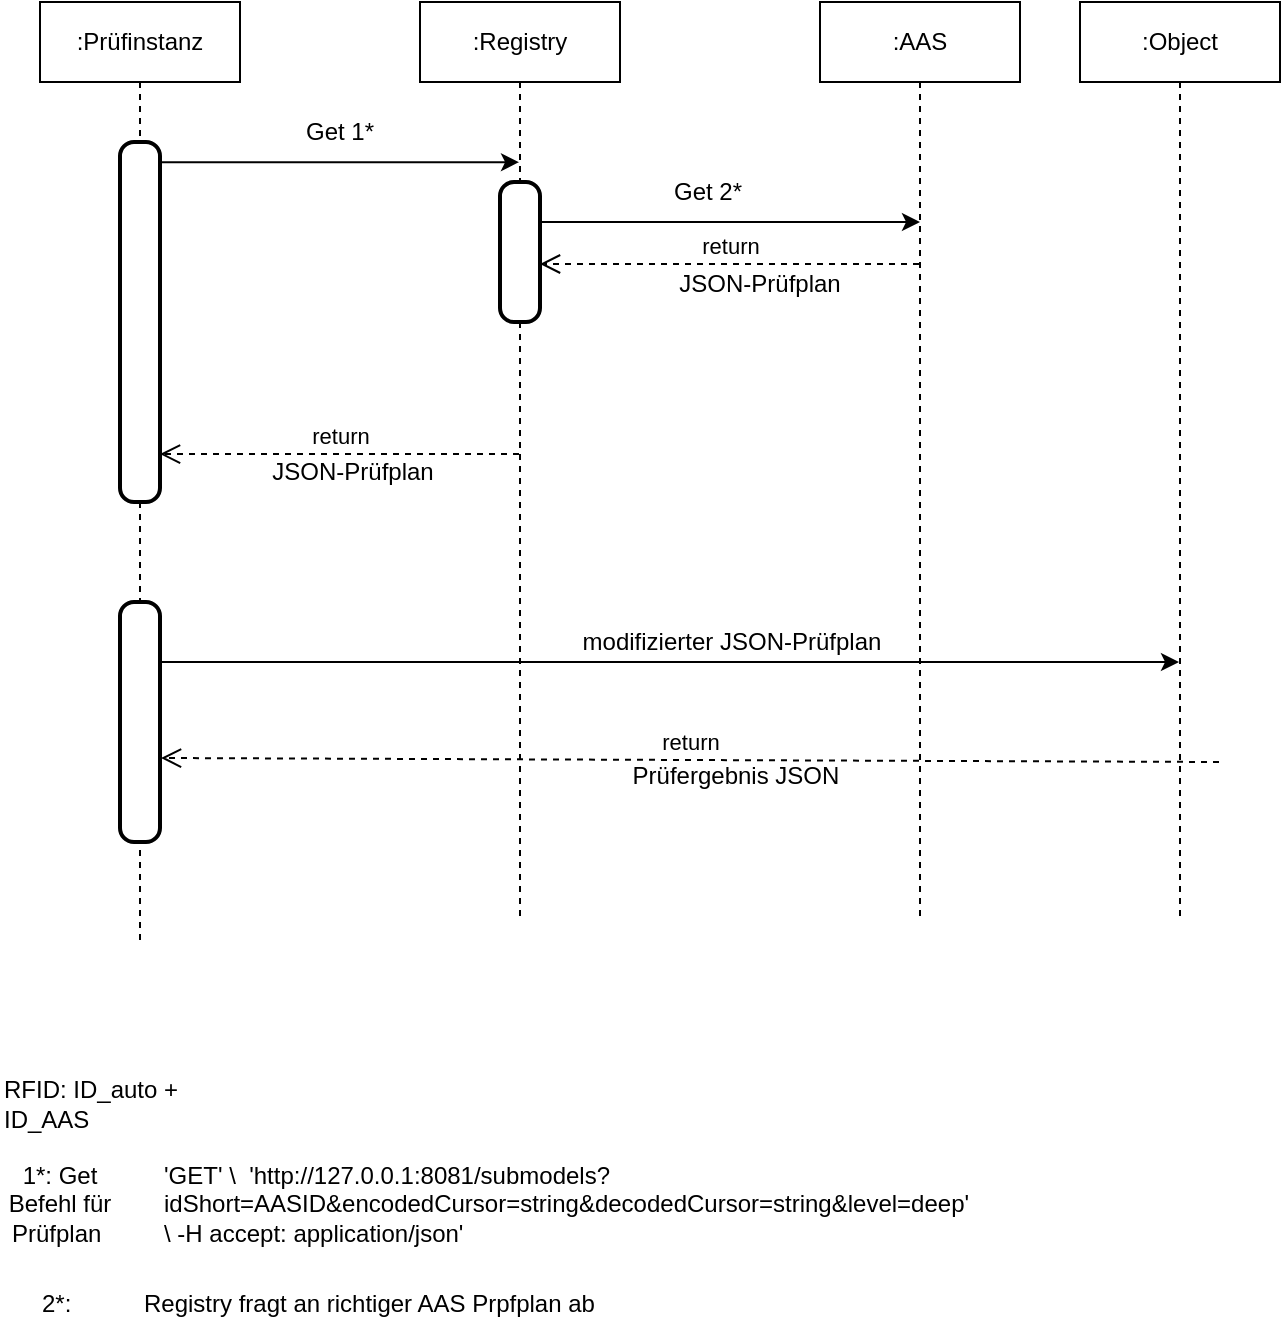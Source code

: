 <mxfile version="24.2.8" type="device">
  <diagram name="Seite-1" id="_n6qNZYTXdVHBTKg2dZ6">
    <mxGraphModel dx="834" dy="617" grid="1" gridSize="10" guides="1" tooltips="1" connect="1" arrows="1" fold="1" page="1" pageScale="1" pageWidth="827" pageHeight="1169" math="0" shadow="0">
      <root>
        <mxCell id="0" />
        <mxCell id="1" parent="0" />
        <mxCell id="hyln0Gt6EnGzPxfGqNVm-5" value=":Registry" style="shape=umlLifeline;perimeter=lifelinePerimeter;whiteSpace=wrap;html=1;container=1;dropTarget=0;collapsible=0;recursiveResize=0;outlineConnect=0;portConstraint=eastwest;newEdgeStyle={&quot;curved&quot;:0,&quot;rounded&quot;:0};" vertex="1" parent="1">
          <mxGeometry x="270" y="40" width="100" height="460" as="geometry" />
        </mxCell>
        <mxCell id="hyln0Gt6EnGzPxfGqNVm-6" value=":Prüfinstanz" style="shape=umlLifeline;perimeter=lifelinePerimeter;whiteSpace=wrap;html=1;container=1;dropTarget=0;collapsible=0;recursiveResize=0;outlineConnect=0;portConstraint=eastwest;newEdgeStyle={&quot;curved&quot;:0,&quot;rounded&quot;:0};" vertex="1" parent="1">
          <mxGeometry x="80" y="40" width="100" height="470" as="geometry" />
        </mxCell>
        <mxCell id="hyln0Gt6EnGzPxfGqNVm-7" value=":AAS" style="shape=umlLifeline;perimeter=lifelinePerimeter;whiteSpace=wrap;html=1;container=1;dropTarget=0;collapsible=0;recursiveResize=0;outlineConnect=0;portConstraint=eastwest;newEdgeStyle={&quot;curved&quot;:0,&quot;rounded&quot;:0};" vertex="1" parent="1">
          <mxGeometry x="470" y="40" width="100" height="460" as="geometry" />
        </mxCell>
        <mxCell id="hyln0Gt6EnGzPxfGqNVm-8" value="" style="rounded=1;whiteSpace=wrap;html=1;absoluteArcSize=1;arcSize=14;strokeWidth=2;" vertex="1" parent="1">
          <mxGeometry x="120" y="110" width="20" height="180" as="geometry" />
        </mxCell>
        <mxCell id="hyln0Gt6EnGzPxfGqNVm-9" value="return" style="html=1;verticalAlign=bottom;endArrow=open;dashed=1;endSize=8;curved=0;rounded=0;entryX=1;entryY=0.867;entryDx=0;entryDy=0;entryPerimeter=0;" edge="1" parent="1" source="hyln0Gt6EnGzPxfGqNVm-5" target="hyln0Gt6EnGzPxfGqNVm-8">
          <mxGeometry relative="1" as="geometry">
            <mxPoint x="280" y="280" as="sourcePoint" />
            <mxPoint x="170" y="260" as="targetPoint" />
          </mxGeometry>
        </mxCell>
        <mxCell id="hyln0Gt6EnGzPxfGqNVm-10" value="return" style="html=1;verticalAlign=bottom;endArrow=open;dashed=1;endSize=8;curved=0;rounded=0;entryX=1;entryY=0.75;entryDx=0;entryDy=0;" edge="1" parent="1">
          <mxGeometry x="0.003" relative="1" as="geometry">
            <mxPoint x="519.5" y="171" as="sourcePoint" />
            <mxPoint x="330" y="171" as="targetPoint" />
            <mxPoint as="offset" />
          </mxGeometry>
        </mxCell>
        <mxCell id="hyln0Gt6EnGzPxfGqNVm-11" value="" style="endArrow=classic;html=1;rounded=0;exitX=1;exitY=0.056;exitDx=0;exitDy=0;exitPerimeter=0;" edge="1" parent="1" source="hyln0Gt6EnGzPxfGqNVm-8" target="hyln0Gt6EnGzPxfGqNVm-5">
          <mxGeometry width="50" height="50" relative="1" as="geometry">
            <mxPoint x="150" y="130" as="sourcePoint" />
            <mxPoint x="330" y="230" as="targetPoint" />
          </mxGeometry>
        </mxCell>
        <mxCell id="hyln0Gt6EnGzPxfGqNVm-12" value="" style="endArrow=classic;html=1;rounded=0;" edge="1" parent="1">
          <mxGeometry width="50" height="50" relative="1" as="geometry">
            <mxPoint x="320" y="150" as="sourcePoint" />
            <mxPoint x="520" y="150" as="targetPoint" />
          </mxGeometry>
        </mxCell>
        <mxCell id="hyln0Gt6EnGzPxfGqNVm-13" value="" style="rounded=1;whiteSpace=wrap;html=1;absoluteArcSize=1;arcSize=14;strokeWidth=2;" vertex="1" parent="1">
          <mxGeometry x="310" y="130" width="20" height="70" as="geometry" />
        </mxCell>
        <mxCell id="hyln0Gt6EnGzPxfGqNVm-16" value="&lt;div&gt;&#39;GET&#39; \&lt;span style=&quot;background-color: initial;&quot;&gt;&amp;nbsp; &#39;http://127.0.0.1:8081/submodels?idShort=AASID&amp;amp;encodedCursor=string&amp;amp;decodedCursor=string&amp;amp;level=deep&#39; \&lt;/span&gt;&lt;span style=&quot;background-color: initial;&quot;&gt;&amp;nbsp;-H accept: application/json&#39;&lt;/span&gt;&lt;/div&gt;" style="text;html=1;align=left;verticalAlign=middle;whiteSpace=wrap;rounded=0;" vertex="1" parent="1">
          <mxGeometry x="140" y="626" width="303" height="30" as="geometry" />
        </mxCell>
        <mxCell id="hyln0Gt6EnGzPxfGqNVm-17" value="Get 1*" style="text;html=1;align=center;verticalAlign=middle;whiteSpace=wrap;rounded=0;" vertex="1" parent="1">
          <mxGeometry x="200" y="95" width="60" height="20" as="geometry" />
        </mxCell>
        <mxCell id="hyln0Gt6EnGzPxfGqNVm-20" value="1*: Get Befehl für Prüfplan&amp;nbsp;" style="text;html=1;align=center;verticalAlign=middle;whiteSpace=wrap;rounded=0;" vertex="1" parent="1">
          <mxGeometry x="60" y="626" width="60" height="30" as="geometry" />
        </mxCell>
        <mxCell id="hyln0Gt6EnGzPxfGqNVm-24" value="Get 2*" style="text;html=1;align=center;verticalAlign=middle;whiteSpace=wrap;rounded=0;" vertex="1" parent="1">
          <mxGeometry x="384" y="120" width="60" height="30" as="geometry" />
        </mxCell>
        <mxCell id="hyln0Gt6EnGzPxfGqNVm-26" value="2*:&amp;nbsp;" style="text;html=1;align=center;verticalAlign=middle;whiteSpace=wrap;rounded=0;" vertex="1" parent="1">
          <mxGeometry x="60" y="676" width="60" height="30" as="geometry" />
        </mxCell>
        <mxCell id="hyln0Gt6EnGzPxfGqNVm-27" value="RFID: ID_auto + ID_AAS" style="text;html=1;align=left;verticalAlign=middle;whiteSpace=wrap;rounded=0;" vertex="1" parent="1">
          <mxGeometry x="60" y="576" width="130" height="30" as="geometry" />
        </mxCell>
        <mxCell id="hyln0Gt6EnGzPxfGqNVm-28" value="Registry fragt an richtiger AAS Prpfplan ab" style="text;html=1;align=left;verticalAlign=middle;whiteSpace=wrap;rounded=0;" vertex="1" parent="1">
          <mxGeometry x="130" y="676" width="300" height="30" as="geometry" />
        </mxCell>
        <mxCell id="hyln0Gt6EnGzPxfGqNVm-29" value="JSON-Prüfplan" style="text;html=1;align=center;verticalAlign=middle;whiteSpace=wrap;rounded=0;" vertex="1" parent="1">
          <mxGeometry x="390" y="166" width="100" height="30" as="geometry" />
        </mxCell>
        <mxCell id="hyln0Gt6EnGzPxfGqNVm-33" value="JSON-Prüfplan" style="text;html=1;align=center;verticalAlign=middle;whiteSpace=wrap;rounded=0;" vertex="1" parent="1">
          <mxGeometry x="188" y="260" width="97" height="30" as="geometry" />
        </mxCell>
        <mxCell id="hyln0Gt6EnGzPxfGqNVm-34" value=":Object" style="shape=umlLifeline;perimeter=lifelinePerimeter;whiteSpace=wrap;html=1;container=1;dropTarget=0;collapsible=0;recursiveResize=0;outlineConnect=0;portConstraint=eastwest;newEdgeStyle={&quot;curved&quot;:0,&quot;rounded&quot;:0};" vertex="1" parent="1">
          <mxGeometry x="600" y="40" width="100" height="460" as="geometry" />
        </mxCell>
        <mxCell id="hyln0Gt6EnGzPxfGqNVm-35" value="" style="rounded=1;whiteSpace=wrap;html=1;absoluteArcSize=1;arcSize=14;strokeWidth=2;" vertex="1" parent="1">
          <mxGeometry x="120" y="340" width="20" height="120" as="geometry" />
        </mxCell>
        <mxCell id="hyln0Gt6EnGzPxfGqNVm-36" value="" style="endArrow=classic;html=1;rounded=0;exitX=1;exitY=0.25;exitDx=0;exitDy=0;" edge="1" parent="1" source="hyln0Gt6EnGzPxfGqNVm-35" target="hyln0Gt6EnGzPxfGqNVm-34">
          <mxGeometry width="50" height="50" relative="1" as="geometry">
            <mxPoint x="210" y="420" as="sourcePoint" />
            <mxPoint x="260" y="370" as="targetPoint" />
          </mxGeometry>
        </mxCell>
        <mxCell id="hyln0Gt6EnGzPxfGqNVm-37" value="modifizierter JSON-Prüfplan" style="text;html=1;align=center;verticalAlign=middle;whiteSpace=wrap;rounded=0;" vertex="1" parent="1">
          <mxGeometry x="336" y="345" width="180" height="30" as="geometry" />
        </mxCell>
        <mxCell id="hyln0Gt6EnGzPxfGqNVm-39" value="return" style="html=1;verticalAlign=bottom;endArrow=open;dashed=1;endSize=8;curved=0;rounded=0;entryX=1.025;entryY=0.65;entryDx=0;entryDy=0;entryPerimeter=0;" edge="1" parent="1" target="hyln0Gt6EnGzPxfGqNVm-35">
          <mxGeometry relative="1" as="geometry">
            <mxPoint x="669.5" y="420" as="sourcePoint" />
            <mxPoint x="160" y="430" as="targetPoint" />
          </mxGeometry>
        </mxCell>
        <mxCell id="hyln0Gt6EnGzPxfGqNVm-40" value="Prüfergebnis JSON" style="text;html=1;align=center;verticalAlign=middle;whiteSpace=wrap;rounded=0;" vertex="1" parent="1">
          <mxGeometry x="363" y="412" width="130" height="30" as="geometry" />
        </mxCell>
      </root>
    </mxGraphModel>
  </diagram>
</mxfile>
